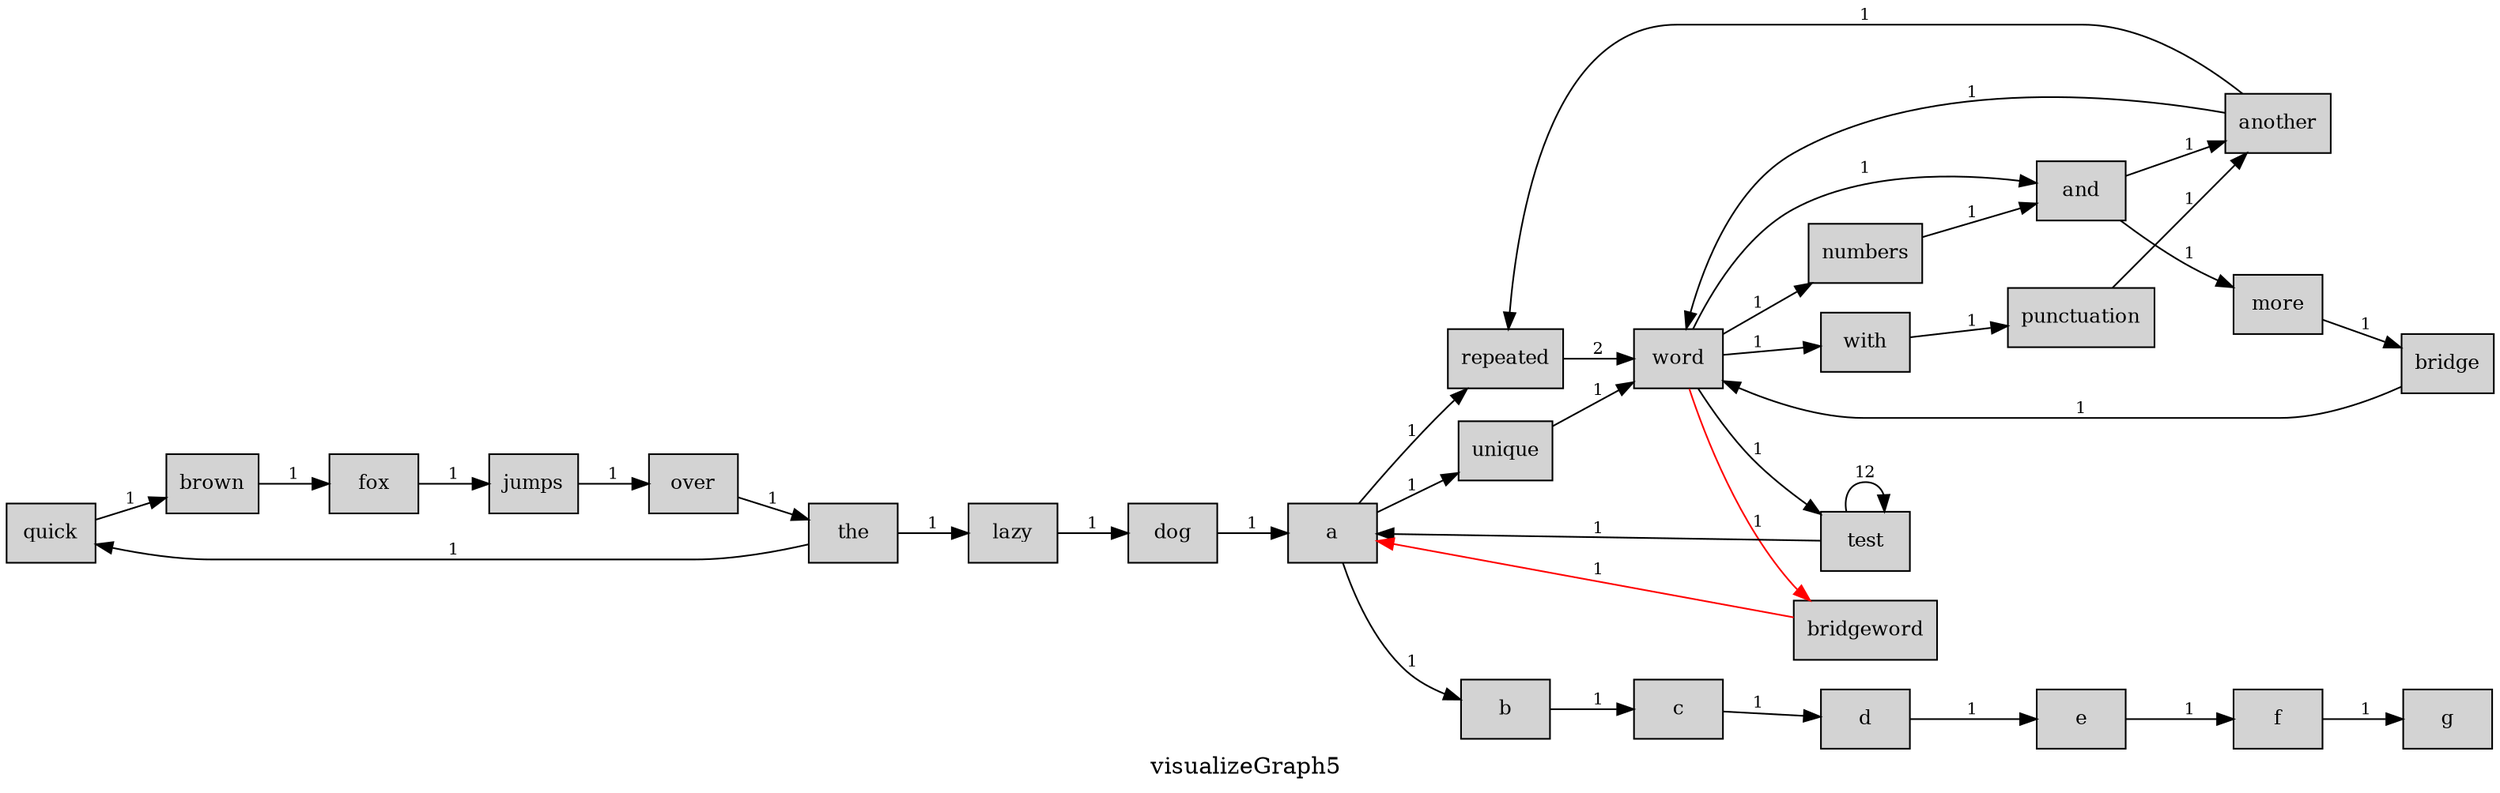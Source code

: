 digraph G {
	graph [rankdir=LR, splines=true, overlap=false];
	node [shape=box, style=filled, fillcolor=lightgrey, fontsize=12];
	edge [color=black, fontsize=10];
"quick" -> "brown" [label="1", color="black"];
"lazy" -> "dog" [label="1", color="black"];
"another" -> "repeated" [label="1", color="black"];
"another" -> "word" [label="1", color="black"];
"numbers" -> "and" [label="1", color="black"];
"jumps" -> "over" [label="1", color="black"];
"repeated" -> "word" [label="2", color="black"];
"fox" -> "jumps" [label="1", color="black"];
"and" -> "more" [label="1", color="black"];
"and" -> "another" [label="1", color="black"];
"over" -> "the" [label="1", color="black"];
"a" -> "b" [label="1", color="black"];
"a" -> "unique" [label="1", color="black"];
"a" -> "repeated" [label="1", color="black"];
"b" -> "c" [label="1", color="black"];
"c" -> "d" [label="1", color="black"];
"d" -> "e" [label="1", color="black"];
"test" -> "a" [label="1", color="black"];
"test" -> "test" [label="12", color="black"];
"e" -> "f" [label="1", color="black"];
"f" -> "g" [label="1", color="black"];
"more" -> "bridge" [label="1", color="black"];
"brown" -> "fox" [label="1", color="black"];
"the" -> "quick" [label="1", color="black"];
"the" -> "lazy" [label="1", color="black"];
"with" -> "punctuation" [label="1", color="black"];
"unique" -> "word" [label="1", color="black"];
"bridgeword" -> "a" [label="1", color="red"];
"punctuation" -> "another" [label="1", color="black"];
"bridge" -> "word" [label="1", color="black"];
"dog" -> "a" [label="1", color="black"];
"word" -> "with" [label="1", color="black"];
"word" -> "test" [label="1", color="black"];
"word" -> "and" [label="1", color="black"];
"word" -> "numbers" [label="1", color="black"];
"word" -> "bridgeword" [label="1", color="red"];
	label="visualizeGraph5 ";
}
